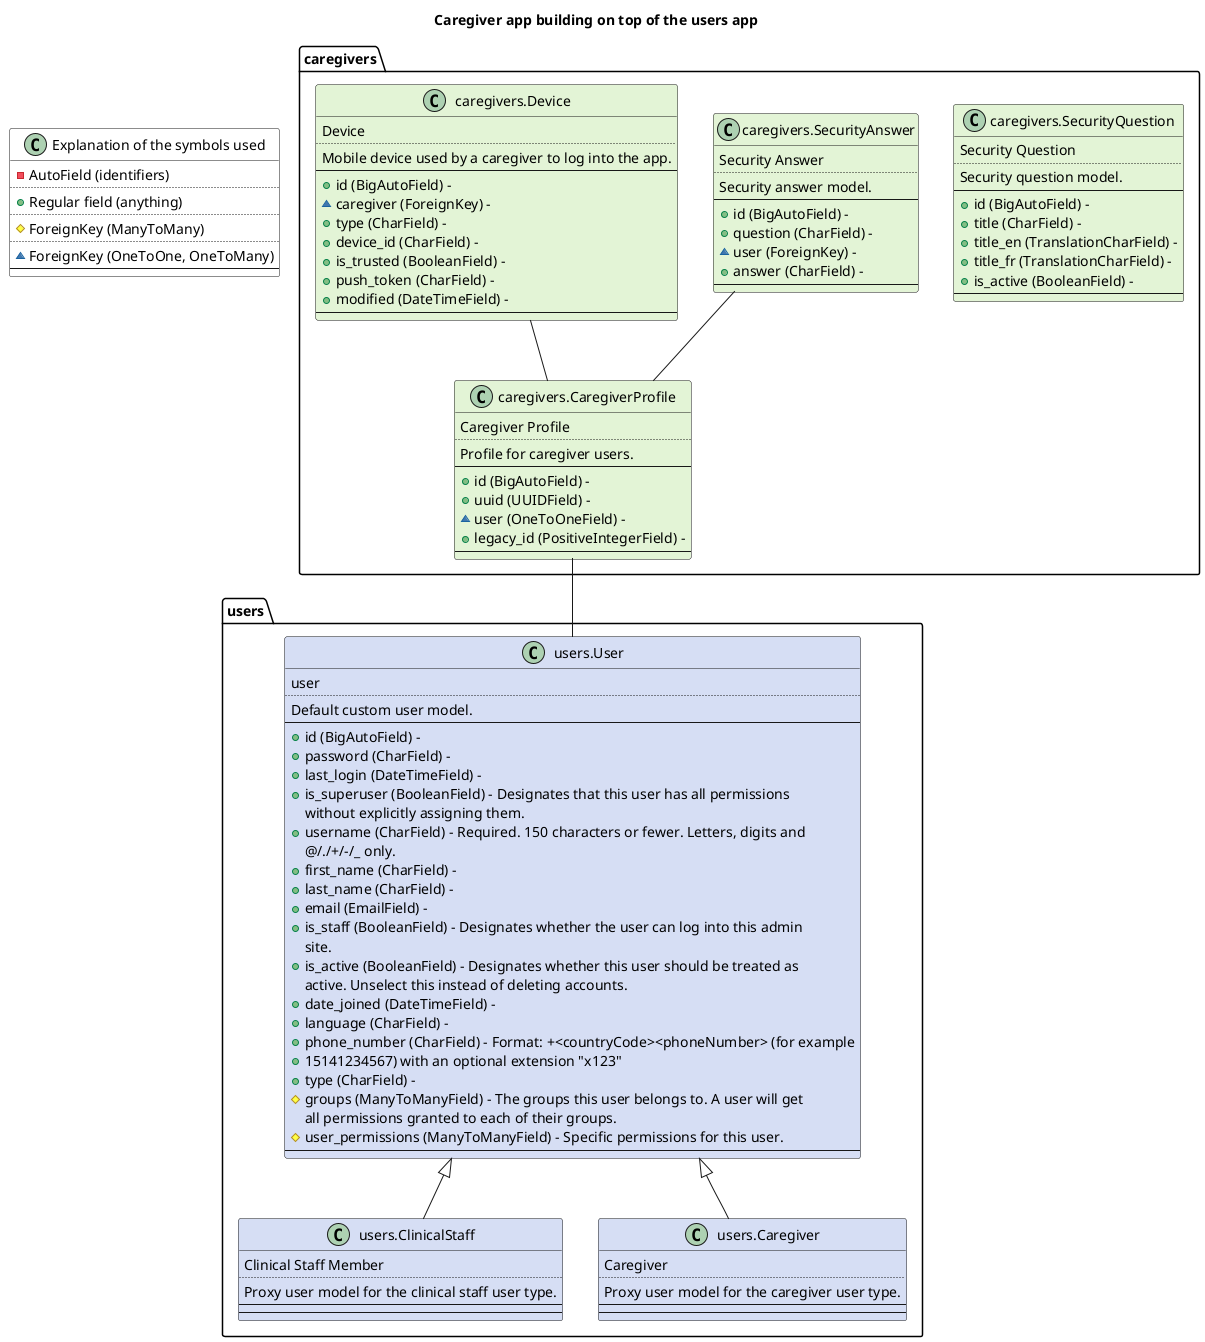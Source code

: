@startuml backend user/caregiver data

title "Caregiver app building on top of the users app"

class "users.User" as users.User #d6def4 {
    user
    ..
    Default custom user model.
    --
    + id (BigAutoField) -
    + password (CharField) -
    + last_login (DateTimeField) -
    + is_superuser (BooleanField) - Designates that this user has all permissions
without explicitly assigning them.
    + username (CharField) - Required. 150 characters or fewer. Letters, digits and
@/./+/-/_ only.
    + first_name (CharField) -
    + last_name (CharField) -
    + email (EmailField) -
    + is_staff (BooleanField) - Designates whether the user can log into this admin
site.
    + is_active (BooleanField) - Designates whether this user should be treated as
active. Unselect this instead of deleting accounts.
    + date_joined (DateTimeField) -
    + language (CharField) -
    + phone_number (CharField) - Format: +<countryCode><phoneNumber> (for example
+15141234567) with an optional extension "x123"
    + type (CharField) -
    # groups (ManyToManyField) - The groups this user belongs to. A user will get
all permissions granted to each of their groups.
    # user_permissions (ManyToManyField) - Specific permissions for this user.
    --
}


class "users.ClinicalStaff" as users.ClinicalStaff #d6def4 {
    Clinical Staff Member
    ..
    Proxy user model for the clinical staff user type.
    --
    --
}

users.User <|-- users.ClinicalStaff


class "users.Caregiver" as users.Caregiver #d6def4 {
    Caregiver
    ..
    Proxy user model for the caregiver user type.
    --
    --
}

users.User <|-- users.Caregiver


class "caregivers.CaregiverProfile" as caregivers.CaregiverProfile #e3f4d6 {
    Caregiver Profile
    ..
    Profile for caregiver users.
    --
    + id (BigAutoField) -
    + uuid (UUIDField) -
    ~ user (OneToOneField) -
    + legacy_id (PositiveIntegerField) -
    --
}
caregivers.CaregiverProfile -- users.User


class "caregivers.SecurityQuestion" as caregivers.SecurityQuestion #e3f4d6 {
    Security Question
    ..
    Security question model.
    --
    + id (BigAutoField) -
    + title (CharField) -
    + title_en (TranslationCharField) -
    + title_fr (TranslationCharField) -
    + is_active (BooleanField) -
    --
}


class "caregivers.SecurityAnswer" as caregivers.SecurityAnswer #e3f4d6 {
    Security Answer
    ..
    Security answer model.
    --
    + id (BigAutoField) -
    + question (CharField) -
    ~ user (ForeignKey) -
    + answer (CharField) -
    --
}
caregivers.SecurityAnswer -- caregivers.CaregiverProfile


class "caregivers.Device" as caregivers.Device #e3f4d6 {
    Device
    ..
    Mobile device used by a caregiver to log into the app.
    --
    + id (BigAutoField) -
    ~ caregiver (ForeignKey) -
    + type (CharField) -
    + device_id (CharField) -
    + is_trusted (BooleanField) -
    + push_token (CharField) -
    + modified (DateTimeField) -
    --
}
caregivers.Device -- caregivers.CaregiverProfile


class "Explanation of the symbols used" as DESCRIPTION #FFF {
    - AutoField (identifiers)
    ..
    + Regular field (anything)
    ..
    # ForeignKey (ManyToMany)
    ..
    ~ ForeignKey (OneToOne, OneToMany)
    --
}

@enduml
